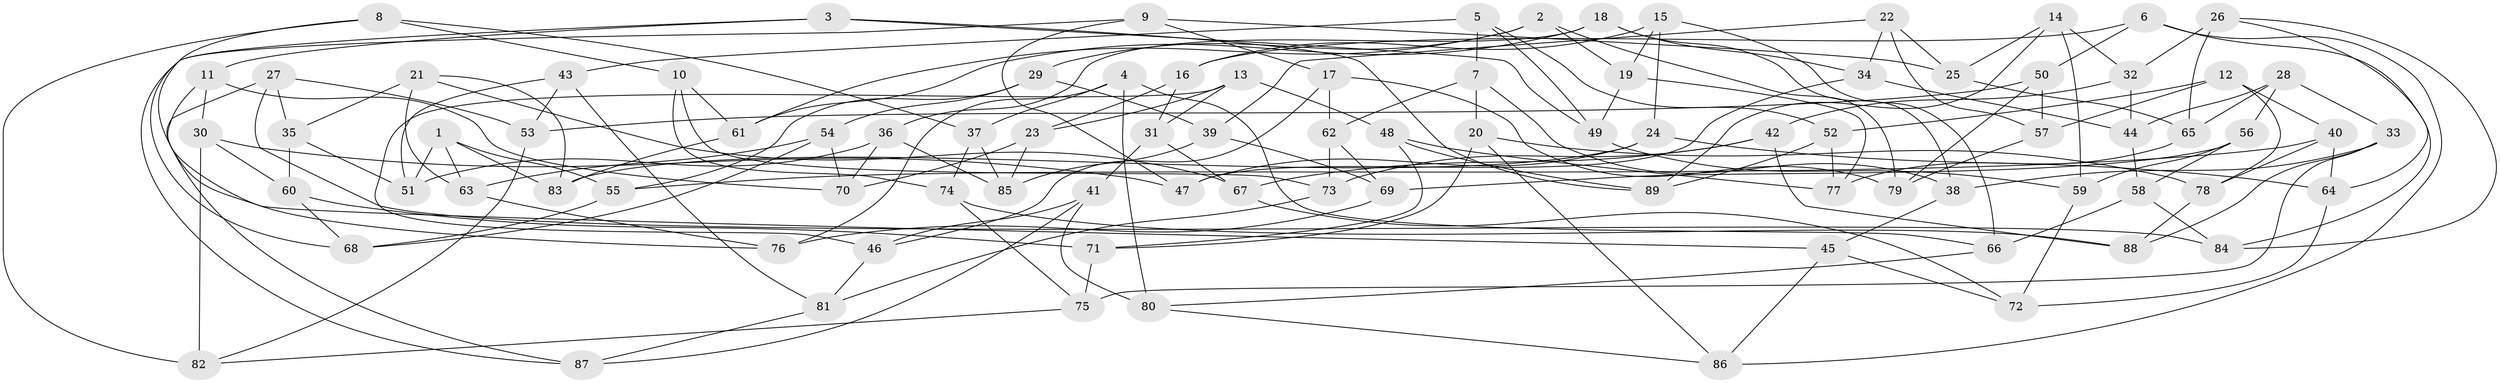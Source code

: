 // coarse degree distribution, {7: 0.08571428571428572, 6: 0.2, 12: 0.05714285714285714, 4: 0.34285714285714286, 9: 0.05714285714285714, 11: 0.02857142857142857, 10: 0.08571428571428572, 8: 0.08571428571428572, 5: 0.02857142857142857, 3: 0.02857142857142857}
// Generated by graph-tools (version 1.1) at 2025/20/03/04/25 18:20:36]
// undirected, 89 vertices, 178 edges
graph export_dot {
graph [start="1"]
  node [color=gray90,style=filled];
  1;
  2;
  3;
  4;
  5;
  6;
  7;
  8;
  9;
  10;
  11;
  12;
  13;
  14;
  15;
  16;
  17;
  18;
  19;
  20;
  21;
  22;
  23;
  24;
  25;
  26;
  27;
  28;
  29;
  30;
  31;
  32;
  33;
  34;
  35;
  36;
  37;
  38;
  39;
  40;
  41;
  42;
  43;
  44;
  45;
  46;
  47;
  48;
  49;
  50;
  51;
  52;
  53;
  54;
  55;
  56;
  57;
  58;
  59;
  60;
  61;
  62;
  63;
  64;
  65;
  66;
  67;
  68;
  69;
  70;
  71;
  72;
  73;
  74;
  75;
  76;
  77;
  78;
  79;
  80;
  81;
  82;
  83;
  84;
  85;
  86;
  87;
  88;
  89;
  1 -- 63;
  1 -- 83;
  1 -- 55;
  1 -- 51;
  2 -- 29;
  2 -- 61;
  2 -- 79;
  2 -- 19;
  3 -- 49;
  3 -- 11;
  3 -- 68;
  3 -- 89;
  4 -- 80;
  4 -- 66;
  4 -- 76;
  4 -- 37;
  5 -- 7;
  5 -- 49;
  5 -- 43;
  5 -- 52;
  6 -- 50;
  6 -- 16;
  6 -- 86;
  6 -- 84;
  7 -- 62;
  7 -- 38;
  7 -- 20;
  8 -- 82;
  8 -- 10;
  8 -- 45;
  8 -- 37;
  9 -- 87;
  9 -- 25;
  9 -- 17;
  9 -- 47;
  10 -- 61;
  10 -- 74;
  10 -- 73;
  11 -- 30;
  11 -- 70;
  11 -- 76;
  12 -- 40;
  12 -- 57;
  12 -- 52;
  12 -- 78;
  13 -- 23;
  13 -- 46;
  13 -- 48;
  13 -- 31;
  14 -- 59;
  14 -- 25;
  14 -- 32;
  14 -- 89;
  15 -- 16;
  15 -- 66;
  15 -- 19;
  15 -- 24;
  16 -- 31;
  16 -- 23;
  17 -- 46;
  17 -- 62;
  17 -- 79;
  18 -- 34;
  18 -- 61;
  18 -- 38;
  18 -- 36;
  19 -- 77;
  19 -- 49;
  20 -- 86;
  20 -- 71;
  20 -- 78;
  21 -- 63;
  21 -- 67;
  21 -- 83;
  21 -- 35;
  22 -- 39;
  22 -- 34;
  22 -- 25;
  22 -- 57;
  23 -- 70;
  23 -- 85;
  24 -- 47;
  24 -- 64;
  24 -- 83;
  25 -- 65;
  26 -- 65;
  26 -- 84;
  26 -- 32;
  26 -- 64;
  27 -- 35;
  27 -- 53;
  27 -- 87;
  27 -- 84;
  28 -- 65;
  28 -- 44;
  28 -- 56;
  28 -- 33;
  29 -- 54;
  29 -- 39;
  29 -- 55;
  30 -- 47;
  30 -- 82;
  30 -- 60;
  31 -- 67;
  31 -- 41;
  32 -- 42;
  32 -- 44;
  33 -- 75;
  33 -- 38;
  33 -- 88;
  34 -- 47;
  34 -- 44;
  35 -- 51;
  35 -- 60;
  36 -- 70;
  36 -- 51;
  36 -- 85;
  37 -- 74;
  37 -- 85;
  38 -- 45;
  39 -- 85;
  39 -- 69;
  40 -- 55;
  40 -- 64;
  40 -- 78;
  41 -- 46;
  41 -- 87;
  41 -- 80;
  42 -- 67;
  42 -- 88;
  42 -- 73;
  43 -- 53;
  43 -- 51;
  43 -- 81;
  44 -- 58;
  45 -- 86;
  45 -- 72;
  46 -- 81;
  48 -- 71;
  48 -- 77;
  48 -- 89;
  49 -- 59;
  50 -- 79;
  50 -- 53;
  50 -- 57;
  52 -- 89;
  52 -- 77;
  53 -- 82;
  54 -- 63;
  54 -- 70;
  54 -- 68;
  55 -- 68;
  56 -- 69;
  56 -- 59;
  56 -- 58;
  57 -- 79;
  58 -- 84;
  58 -- 66;
  59 -- 72;
  60 -- 68;
  60 -- 71;
  61 -- 83;
  62 -- 73;
  62 -- 69;
  63 -- 76;
  64 -- 72;
  65 -- 77;
  66 -- 80;
  67 -- 72;
  69 -- 76;
  71 -- 75;
  73 -- 81;
  74 -- 75;
  74 -- 88;
  75 -- 82;
  78 -- 88;
  80 -- 86;
  81 -- 87;
}
